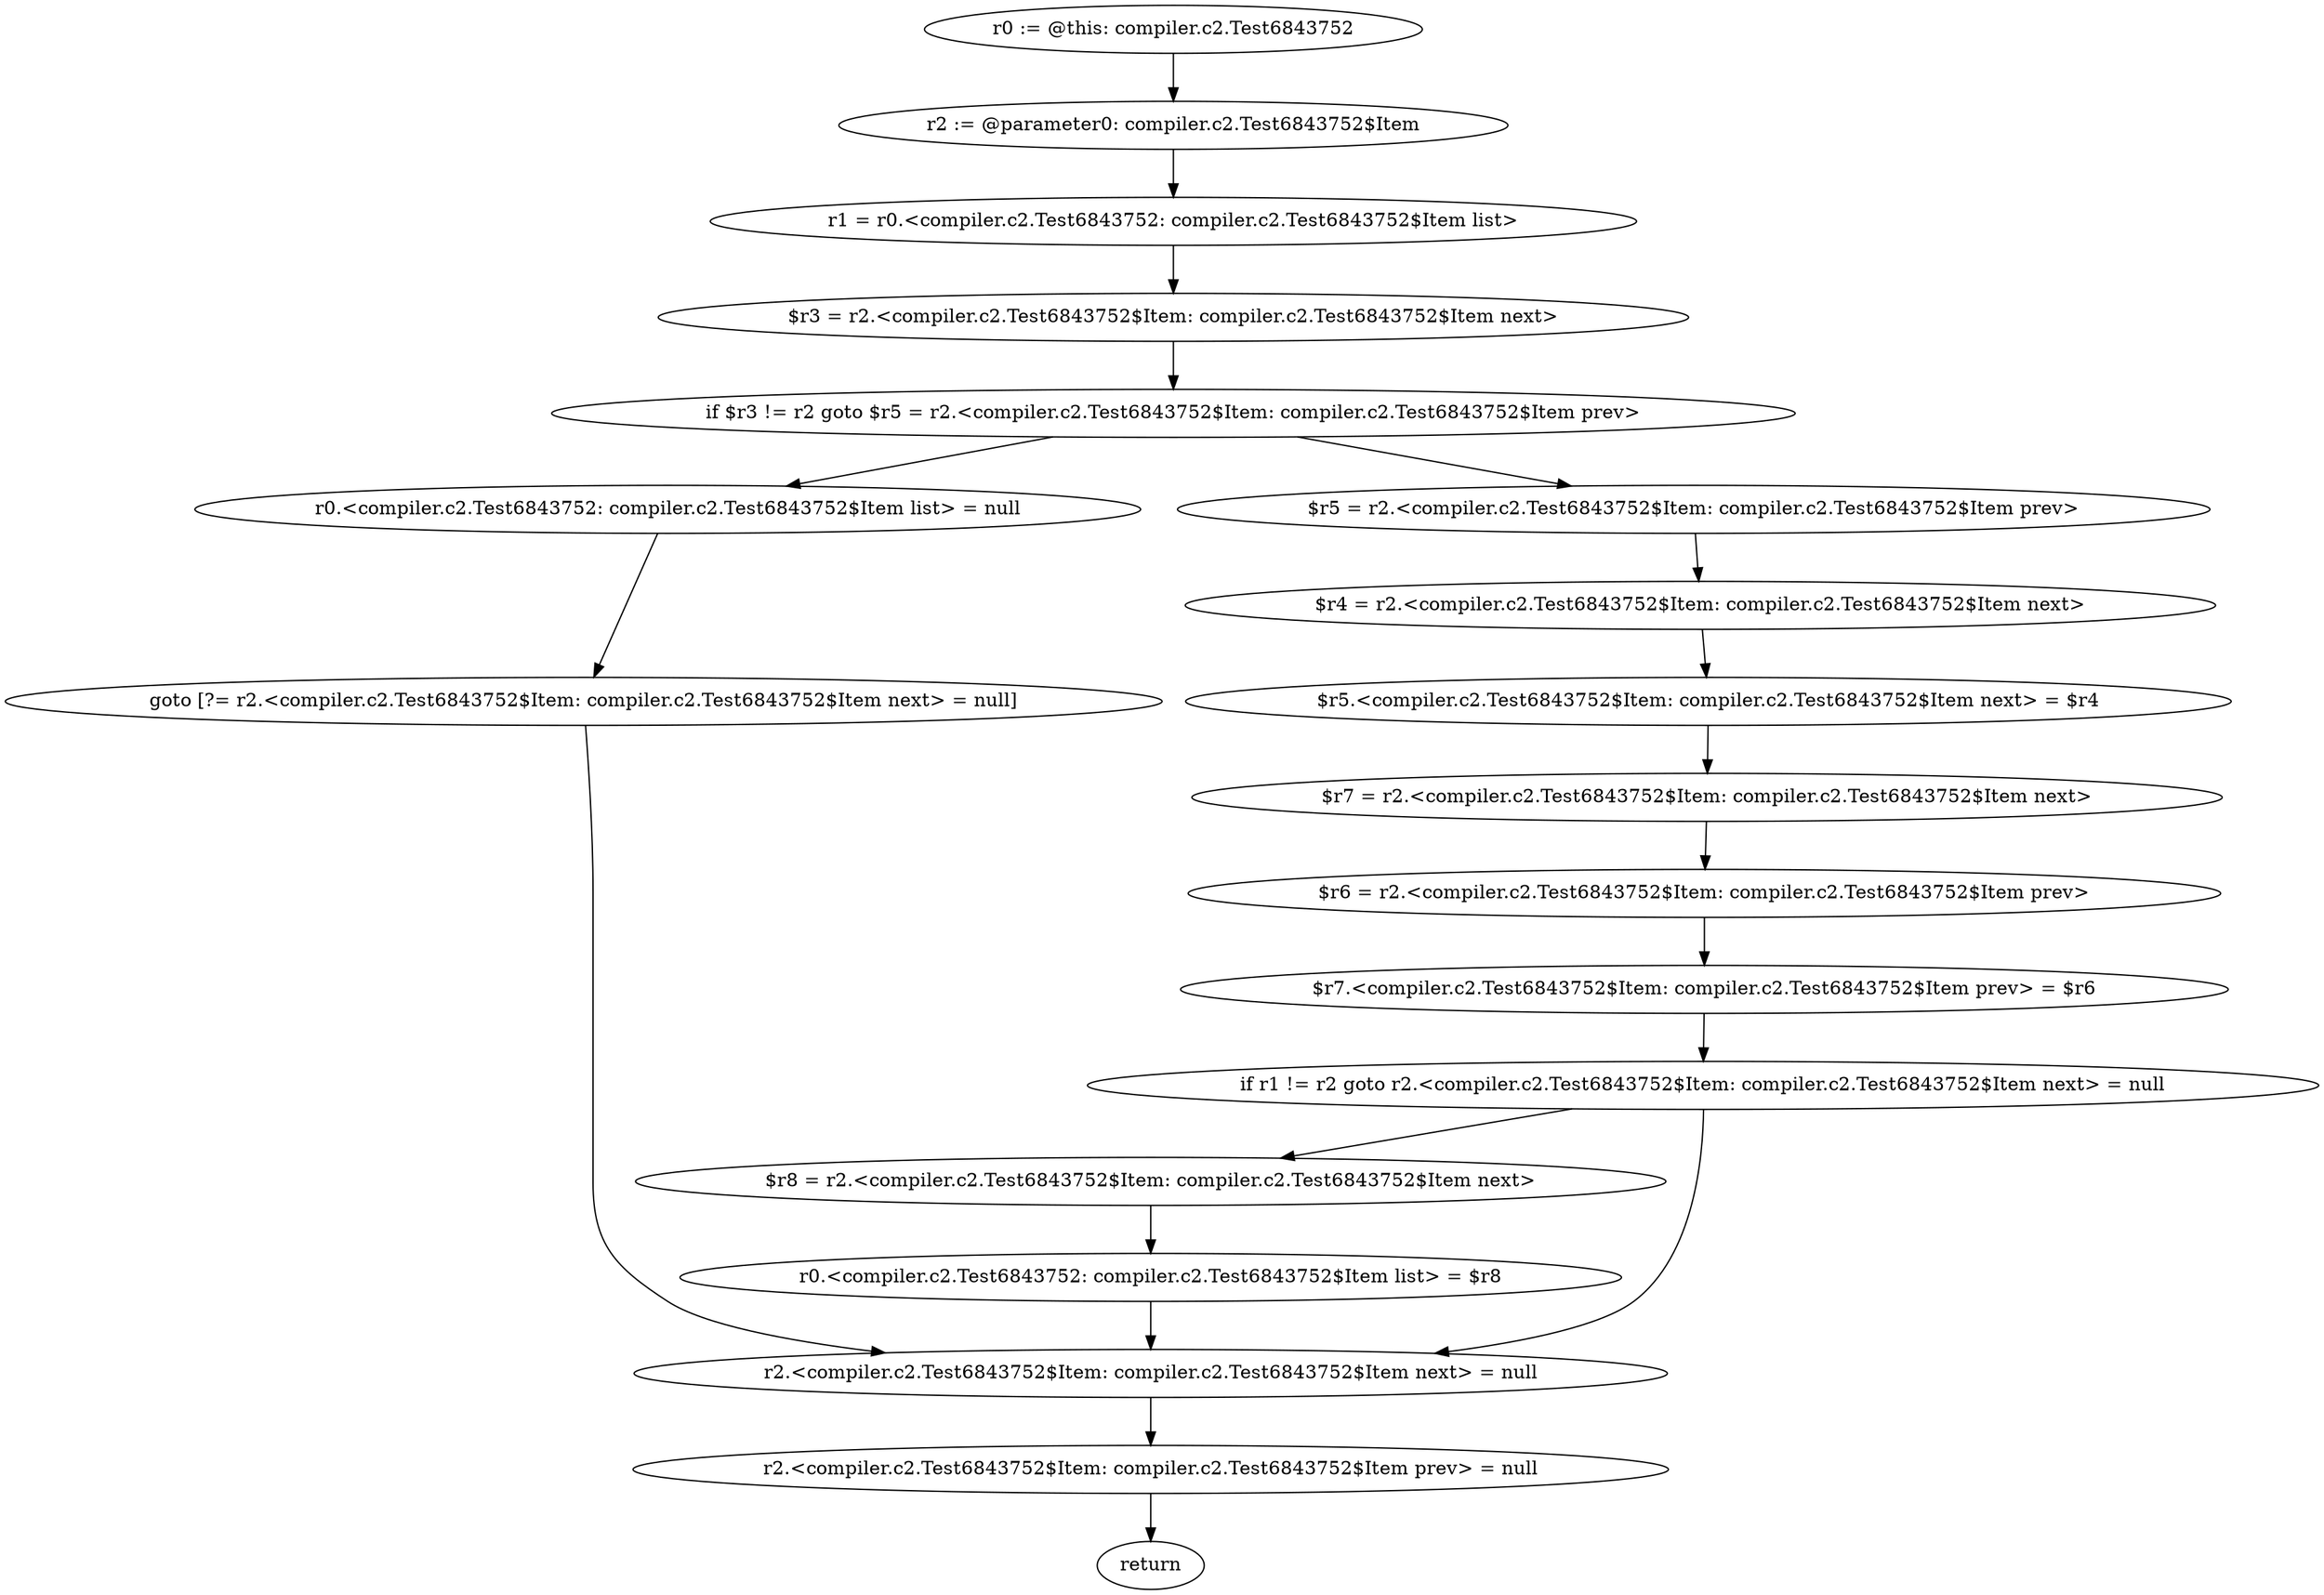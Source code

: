 digraph "unitGraph" {
    "r0 := @this: compiler.c2.Test6843752"
    "r2 := @parameter0: compiler.c2.Test6843752$Item"
    "r1 = r0.<compiler.c2.Test6843752: compiler.c2.Test6843752$Item list>"
    "$r3 = r2.<compiler.c2.Test6843752$Item: compiler.c2.Test6843752$Item next>"
    "if $r3 != r2 goto $r5 = r2.<compiler.c2.Test6843752$Item: compiler.c2.Test6843752$Item prev>"
    "r0.<compiler.c2.Test6843752: compiler.c2.Test6843752$Item list> = null"
    "goto [?= r2.<compiler.c2.Test6843752$Item: compiler.c2.Test6843752$Item next> = null]"
    "$r5 = r2.<compiler.c2.Test6843752$Item: compiler.c2.Test6843752$Item prev>"
    "$r4 = r2.<compiler.c2.Test6843752$Item: compiler.c2.Test6843752$Item next>"
    "$r5.<compiler.c2.Test6843752$Item: compiler.c2.Test6843752$Item next> = $r4"
    "$r7 = r2.<compiler.c2.Test6843752$Item: compiler.c2.Test6843752$Item next>"
    "$r6 = r2.<compiler.c2.Test6843752$Item: compiler.c2.Test6843752$Item prev>"
    "$r7.<compiler.c2.Test6843752$Item: compiler.c2.Test6843752$Item prev> = $r6"
    "if r1 != r2 goto r2.<compiler.c2.Test6843752$Item: compiler.c2.Test6843752$Item next> = null"
    "$r8 = r2.<compiler.c2.Test6843752$Item: compiler.c2.Test6843752$Item next>"
    "r0.<compiler.c2.Test6843752: compiler.c2.Test6843752$Item list> = $r8"
    "r2.<compiler.c2.Test6843752$Item: compiler.c2.Test6843752$Item next> = null"
    "r2.<compiler.c2.Test6843752$Item: compiler.c2.Test6843752$Item prev> = null"
    "return"
    "r0 := @this: compiler.c2.Test6843752"->"r2 := @parameter0: compiler.c2.Test6843752$Item";
    "r2 := @parameter0: compiler.c2.Test6843752$Item"->"r1 = r0.<compiler.c2.Test6843752: compiler.c2.Test6843752$Item list>";
    "r1 = r0.<compiler.c2.Test6843752: compiler.c2.Test6843752$Item list>"->"$r3 = r2.<compiler.c2.Test6843752$Item: compiler.c2.Test6843752$Item next>";
    "$r3 = r2.<compiler.c2.Test6843752$Item: compiler.c2.Test6843752$Item next>"->"if $r3 != r2 goto $r5 = r2.<compiler.c2.Test6843752$Item: compiler.c2.Test6843752$Item prev>";
    "if $r3 != r2 goto $r5 = r2.<compiler.c2.Test6843752$Item: compiler.c2.Test6843752$Item prev>"->"r0.<compiler.c2.Test6843752: compiler.c2.Test6843752$Item list> = null";
    "if $r3 != r2 goto $r5 = r2.<compiler.c2.Test6843752$Item: compiler.c2.Test6843752$Item prev>"->"$r5 = r2.<compiler.c2.Test6843752$Item: compiler.c2.Test6843752$Item prev>";
    "r0.<compiler.c2.Test6843752: compiler.c2.Test6843752$Item list> = null"->"goto [?= r2.<compiler.c2.Test6843752$Item: compiler.c2.Test6843752$Item next> = null]";
    "goto [?= r2.<compiler.c2.Test6843752$Item: compiler.c2.Test6843752$Item next> = null]"->"r2.<compiler.c2.Test6843752$Item: compiler.c2.Test6843752$Item next> = null";
    "$r5 = r2.<compiler.c2.Test6843752$Item: compiler.c2.Test6843752$Item prev>"->"$r4 = r2.<compiler.c2.Test6843752$Item: compiler.c2.Test6843752$Item next>";
    "$r4 = r2.<compiler.c2.Test6843752$Item: compiler.c2.Test6843752$Item next>"->"$r5.<compiler.c2.Test6843752$Item: compiler.c2.Test6843752$Item next> = $r4";
    "$r5.<compiler.c2.Test6843752$Item: compiler.c2.Test6843752$Item next> = $r4"->"$r7 = r2.<compiler.c2.Test6843752$Item: compiler.c2.Test6843752$Item next>";
    "$r7 = r2.<compiler.c2.Test6843752$Item: compiler.c2.Test6843752$Item next>"->"$r6 = r2.<compiler.c2.Test6843752$Item: compiler.c2.Test6843752$Item prev>";
    "$r6 = r2.<compiler.c2.Test6843752$Item: compiler.c2.Test6843752$Item prev>"->"$r7.<compiler.c2.Test6843752$Item: compiler.c2.Test6843752$Item prev> = $r6";
    "$r7.<compiler.c2.Test6843752$Item: compiler.c2.Test6843752$Item prev> = $r6"->"if r1 != r2 goto r2.<compiler.c2.Test6843752$Item: compiler.c2.Test6843752$Item next> = null";
    "if r1 != r2 goto r2.<compiler.c2.Test6843752$Item: compiler.c2.Test6843752$Item next> = null"->"$r8 = r2.<compiler.c2.Test6843752$Item: compiler.c2.Test6843752$Item next>";
    "if r1 != r2 goto r2.<compiler.c2.Test6843752$Item: compiler.c2.Test6843752$Item next> = null"->"r2.<compiler.c2.Test6843752$Item: compiler.c2.Test6843752$Item next> = null";
    "$r8 = r2.<compiler.c2.Test6843752$Item: compiler.c2.Test6843752$Item next>"->"r0.<compiler.c2.Test6843752: compiler.c2.Test6843752$Item list> = $r8";
    "r0.<compiler.c2.Test6843752: compiler.c2.Test6843752$Item list> = $r8"->"r2.<compiler.c2.Test6843752$Item: compiler.c2.Test6843752$Item next> = null";
    "r2.<compiler.c2.Test6843752$Item: compiler.c2.Test6843752$Item next> = null"->"r2.<compiler.c2.Test6843752$Item: compiler.c2.Test6843752$Item prev> = null";
    "r2.<compiler.c2.Test6843752$Item: compiler.c2.Test6843752$Item prev> = null"->"return";
}
